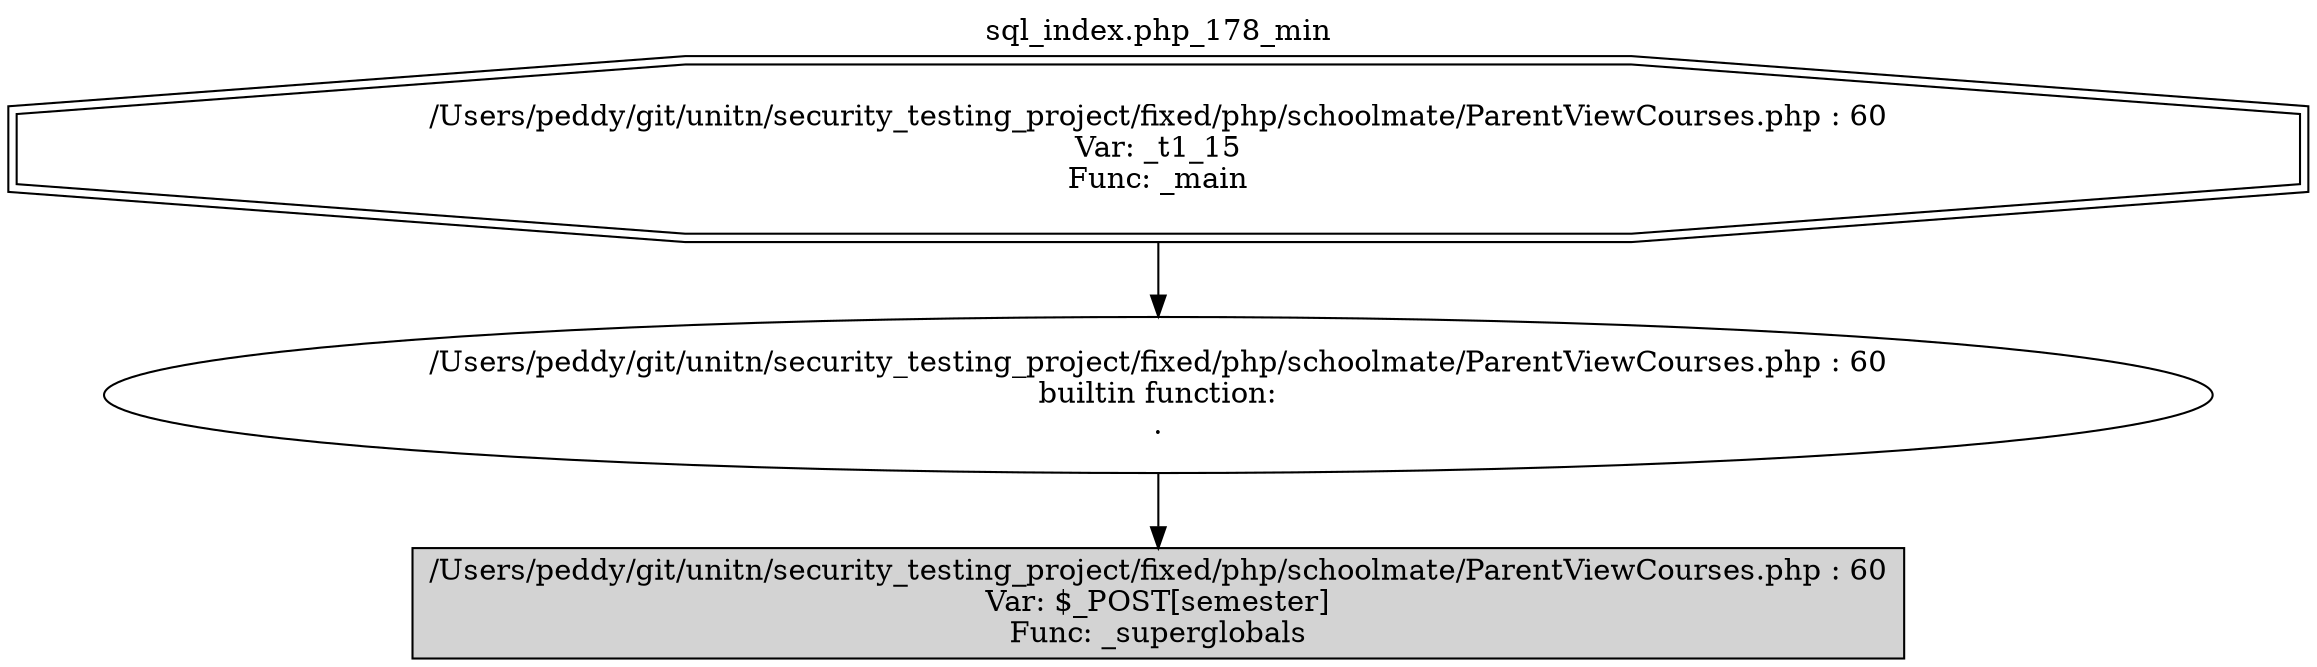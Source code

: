 digraph cfg {
  label="sql_index.php_178_min";
  labelloc=t;
  n1 [shape=doubleoctagon, label="/Users/peddy/git/unitn/security_testing_project/fixed/php/schoolmate/ParentViewCourses.php : 60\nVar: _t1_15\nFunc: _main\n"];
  n2 [shape=ellipse, label="/Users/peddy/git/unitn/security_testing_project/fixed/php/schoolmate/ParentViewCourses.php : 60\nbuiltin function:\n.\n"];
  n3 [shape=box, label="/Users/peddy/git/unitn/security_testing_project/fixed/php/schoolmate/ParentViewCourses.php : 60\nVar: $_POST[semester]\nFunc: _superglobals\n",style=filled];
  n1 -> n2;
  n2 -> n3;
}
